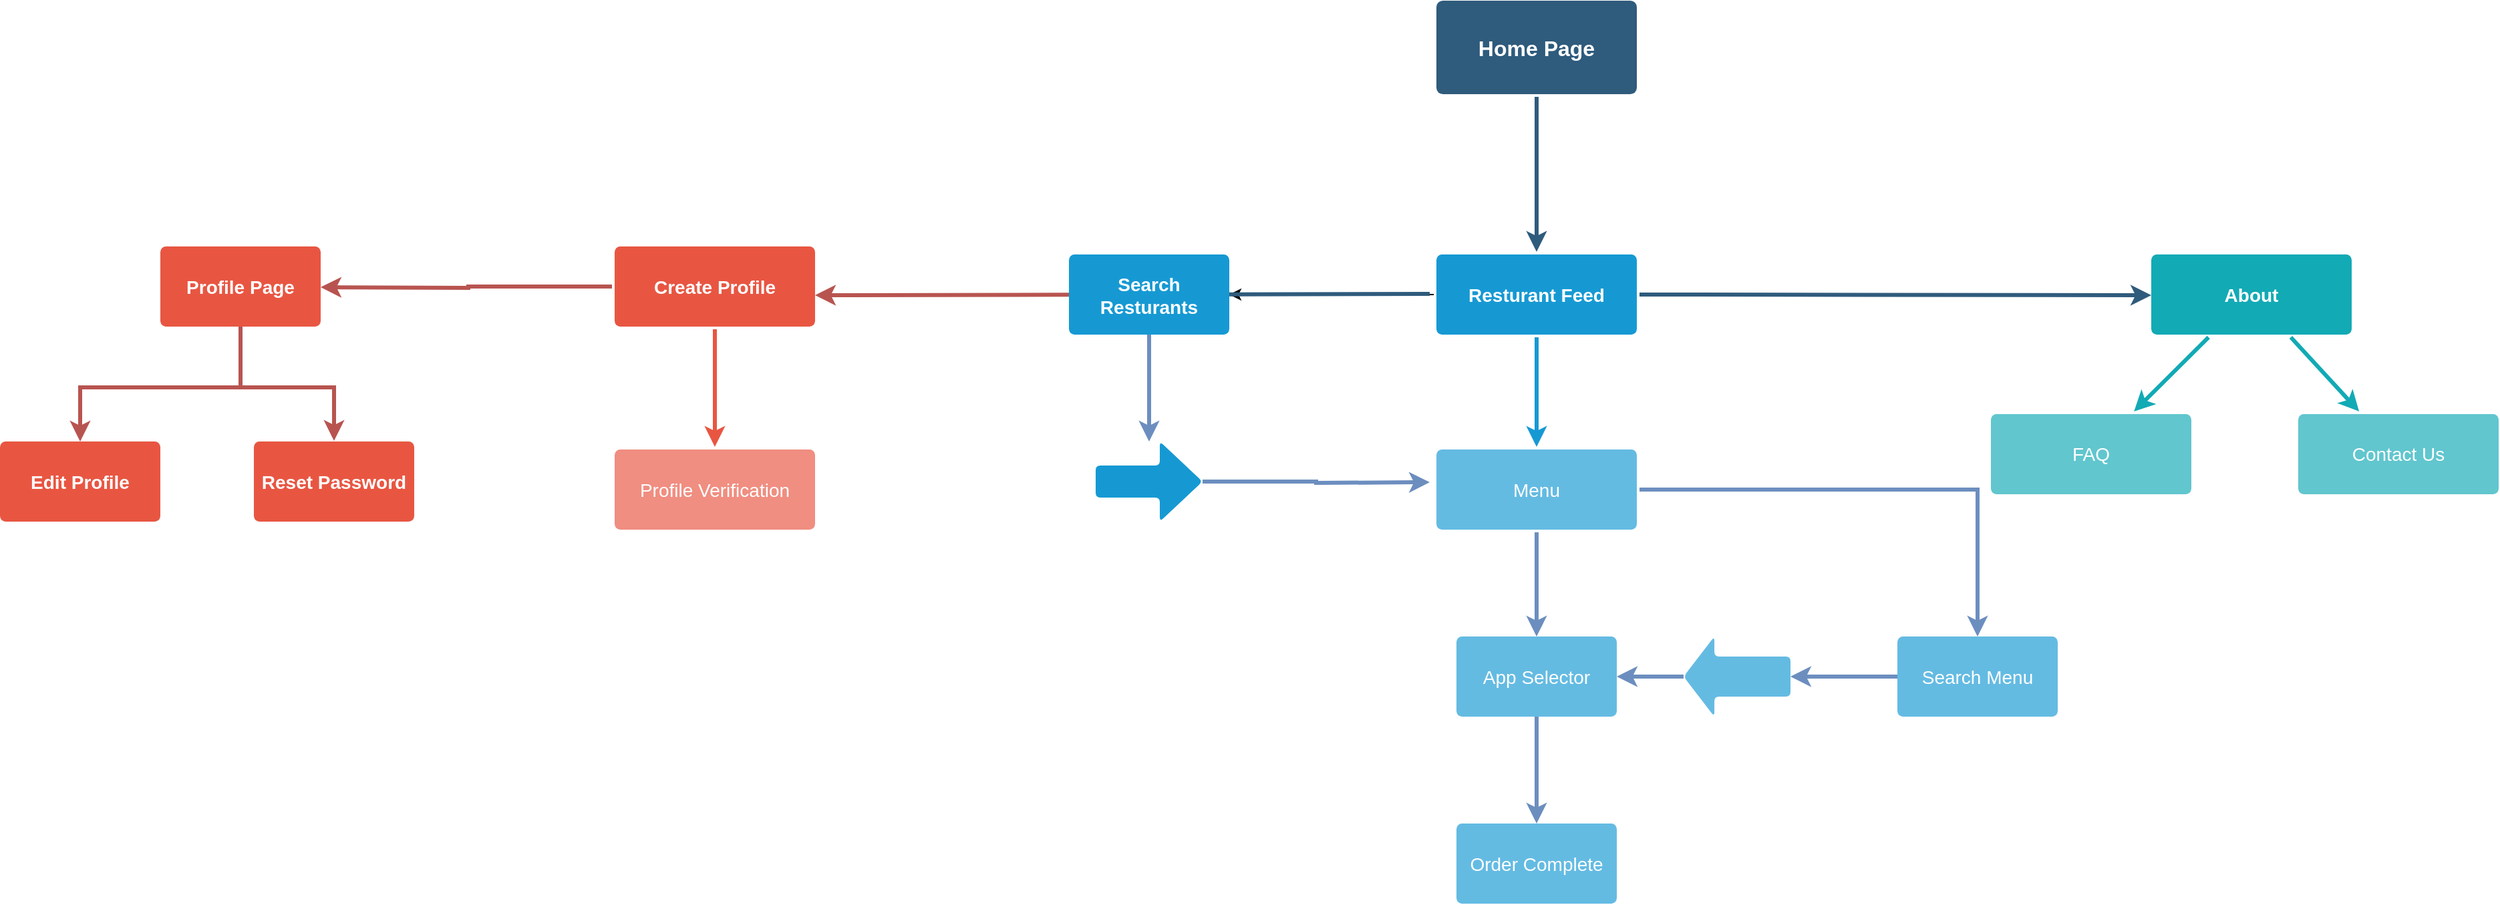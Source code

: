 <mxfile version="15.5.4" type="device"><diagram id="6a731a19-8d31-9384-78a2-239565b7b9f0" name="Page-1"><mxGraphModel dx="3592" dy="1551" grid="1" gridSize="10" guides="1" tooltips="1" connect="1" arrows="1" fold="1" page="1" pageScale="1" pageWidth="1169" pageHeight="827" background="none" math="0" shadow="0"><root><mxCell id="0"/><mxCell id="1" parent="0"/><mxCell id="1746" value="" style="edgeStyle=none;rounded=0;jumpStyle=none;html=1;shadow=0;labelBackgroundColor=none;startArrow=none;startFill=0;endArrow=classic;endFill=1;jettySize=auto;orthogonalLoop=1;strokeColor=#2F5B7C;strokeWidth=3;fontFamily=Helvetica;fontSize=16;fontColor=#23445D;spacing=5;exitX=1;exitY=0.5;exitDx=0;exitDy=0;" parent="1" source="1760" edge="1"><mxGeometry relative="1" as="geometry"><mxPoint x="1030" y="601" as="targetPoint"/></mxGeometry></mxCell><mxCell id="1747" value="" style="edgeStyle=none;rounded=0;jumpStyle=none;html=1;shadow=0;labelBackgroundColor=none;startArrow=none;startFill=0;endArrow=classic;endFill=1;jettySize=auto;orthogonalLoop=1;strokeColor=#2F5B7C;strokeWidth=3;fontFamily=Helvetica;fontSize=16;fontColor=#23445D;spacing=5;" parent="1" source="1749" target="1760" edge="1"><mxGeometry relative="1" as="geometry"/></mxCell><mxCell id="1748" value="" style="edgeStyle=none;rounded=0;jumpStyle=none;html=1;shadow=0;labelBackgroundColor=none;startArrow=none;startFill=0;endArrow=classic;endFill=1;jettySize=auto;orthogonalLoop=1;strokeColor=#b85450;strokeWidth=3;fontFamily=Helvetica;fontSize=16;fontColor=#23445D;spacing=5;fillColor=#f8cecc;" parent="1" source="A7OyCN6Qo_2_A8gW8hwn-1793" edge="1"><mxGeometry relative="1" as="geometry"><mxPoint x="490" y="600" as="sourcePoint"/><mxPoint x="30" y="601" as="targetPoint"/></mxGeometry></mxCell><mxCell id="1749" value="Home Page" style="rounded=1;whiteSpace=wrap;html=1;shadow=0;labelBackgroundColor=none;strokeColor=none;strokeWidth=3;fillColor=#2F5B7C;fontFamily=Helvetica;fontSize=16;fontColor=#FFFFFF;align=center;fontStyle=1;spacing=5;arcSize=7;perimeterSpacing=2;" parent="1" vertex="1"><mxGeometry x="495" y="380.5" width="150" height="70" as="geometry"/></mxCell><mxCell id="1750" value="" style="edgeStyle=none;rounded=1;jumpStyle=none;html=1;shadow=0;labelBackgroundColor=none;startArrow=none;startFill=0;jettySize=auto;orthogonalLoop=1;strokeColor=#E85642;strokeWidth=3;fontFamily=Helvetica;fontSize=14;fontColor=#FFFFFF;spacing=5;fontStyle=1;fillColor=#b0e3e6;" parent="1" source="1753" target="1756" edge="1"><mxGeometry relative="1" as="geometry"/></mxCell><mxCell id="A7OyCN6Qo_2_A8gW8hwn-1788" value="" style="edgeStyle=orthogonalEdgeStyle;rounded=0;orthogonalLoop=1;jettySize=auto;html=1;strokeWidth=3;fillColor=#f8cecc;strokeColor=#b85450;" edge="1" parent="1" source="1753"><mxGeometry relative="1" as="geometry"><mxPoint x="-340" y="595" as="targetPoint"/></mxGeometry></mxCell><mxCell id="1753" value="Create Profile" style="rounded=1;whiteSpace=wrap;html=1;shadow=0;labelBackgroundColor=none;strokeColor=none;strokeWidth=3;fillColor=#e85642;fontFamily=Helvetica;fontSize=14;fontColor=#FFFFFF;align=center;spacing=5;fontStyle=1;arcSize=7;perimeterSpacing=2;" parent="1" vertex="1"><mxGeometry x="-120" y="564.5" width="150" height="60" as="geometry"/></mxCell><mxCell id="1756" value="Profile Verification" style="rounded=1;whiteSpace=wrap;html=1;shadow=0;labelBackgroundColor=none;strokeColor=none;strokeWidth=3;fillColor=#f08e81;fontFamily=Helvetica;fontSize=14;fontColor=#FFFFFF;align=center;spacing=5;fontStyle=0;arcSize=7;perimeterSpacing=2;" parent="1" vertex="1"><mxGeometry x="-120" y="716.5" width="150" height="60" as="geometry"/></mxCell><mxCell id="1758" value="" style="edgeStyle=none;rounded=0;jumpStyle=none;html=1;shadow=0;labelBackgroundColor=none;startArrow=none;startFill=0;endArrow=classic;endFill=1;jettySize=auto;orthogonalLoop=1;strokeColor=#1699D3;strokeWidth=3;fontFamily=Helvetica;fontSize=14;fontColor=#FFFFFF;spacing=5;" parent="1" source="1760" target="1762" edge="1"><mxGeometry relative="1" as="geometry"/></mxCell><mxCell id="A7OyCN6Qo_2_A8gW8hwn-1794" value="" style="edgeStyle=orthogonalEdgeStyle;rounded=0;orthogonalLoop=1;jettySize=auto;html=1;" edge="1" parent="1" source="1760" target="A7OyCN6Qo_2_A8gW8hwn-1793"><mxGeometry relative="1" as="geometry"/></mxCell><mxCell id="1760" value="Resturant Feed" style="rounded=1;whiteSpace=wrap;html=1;shadow=0;labelBackgroundColor=none;strokeColor=none;strokeWidth=3;fillColor=#1699d3;fontFamily=Helvetica;fontSize=14;fontColor=#FFFFFF;align=center;spacing=5;fontStyle=1;arcSize=7;perimeterSpacing=2;" parent="1" vertex="1"><mxGeometry x="495" y="570.5" width="150" height="60" as="geometry"/></mxCell><mxCell id="A7OyCN6Qo_2_A8gW8hwn-1786" value="" style="edgeStyle=orthogonalEdgeStyle;rounded=0;orthogonalLoop=1;jettySize=auto;html=1;strokeWidth=3;fillColor=#dae8fc;strokeColor=#6c8ebf;" edge="1" parent="1" source="1762" target="A7OyCN6Qo_2_A8gW8hwn-1785"><mxGeometry relative="1" as="geometry"/></mxCell><mxCell id="A7OyCN6Qo_2_A8gW8hwn-1801" value="" style="edgeStyle=orthogonalEdgeStyle;rounded=0;orthogonalLoop=1;jettySize=auto;html=1;strokeWidth=3;fillColor=#dae8fc;strokeColor=#6c8ebf;" edge="1" parent="1" source="1762" target="A7OyCN6Qo_2_A8gW8hwn-1800"><mxGeometry relative="1" as="geometry"/></mxCell><mxCell id="1762" value="Menu" style="rounded=1;whiteSpace=wrap;html=1;shadow=0;labelBackgroundColor=none;strokeColor=none;strokeWidth=3;fillColor=#64bbe2;fontFamily=Helvetica;fontSize=14;fontColor=#FFFFFF;align=center;spacing=5;arcSize=7;perimeterSpacing=2;" parent="1" vertex="1"><mxGeometry x="495" y="716.5" width="150" height="60" as="geometry"/></mxCell><mxCell id="1771" value="About" style="rounded=1;whiteSpace=wrap;html=1;shadow=0;labelBackgroundColor=none;strokeColor=none;strokeWidth=3;fillColor=#12aab5;fontFamily=Helvetica;fontSize=14;fontColor=#FFFFFF;align=center;spacing=5;fontStyle=1;arcSize=7;perimeterSpacing=2;" parent="1" vertex="1"><mxGeometry x="1030" y="570.5" width="150" height="60" as="geometry"/></mxCell><mxCell id="1772" value="FAQ" style="rounded=1;whiteSpace=wrap;html=1;shadow=0;labelBackgroundColor=none;strokeColor=none;strokeWidth=3;fillColor=#61c6ce;fontFamily=Helvetica;fontSize=14;fontColor=#FFFFFF;align=center;spacing=5;fontStyle=0;arcSize=7;perimeterSpacing=2;" parent="1" vertex="1"><mxGeometry x="910" y="690" width="150" height="60" as="geometry"/></mxCell><mxCell id="1773" value="" style="edgeStyle=none;rounded=1;jumpStyle=none;html=1;shadow=0;labelBackgroundColor=none;startArrow=none;startFill=0;jettySize=auto;orthogonalLoop=1;strokeColor=#12AAB5;strokeWidth=3;fontFamily=Helvetica;fontSize=14;fontColor=#FFFFFF;spacing=5;fontStyle=1;fillColor=#b0e3e6;" parent="1" source="1771" target="1772" edge="1"><mxGeometry relative="1" as="geometry"/></mxCell><mxCell id="1774" value="Contact Us" style="rounded=1;whiteSpace=wrap;html=1;shadow=0;labelBackgroundColor=none;strokeColor=none;strokeWidth=3;fillColor=#61c6ce;fontFamily=Helvetica;fontSize=14;fontColor=#FFFFFF;align=center;spacing=5;fontStyle=0;arcSize=7;perimeterSpacing=2;" parent="1" vertex="1"><mxGeometry x="1140" y="690" width="150" height="60" as="geometry"/></mxCell><mxCell id="1775" value="" style="edgeStyle=none;rounded=1;jumpStyle=none;html=1;shadow=0;labelBackgroundColor=none;startArrow=none;startFill=0;jettySize=auto;orthogonalLoop=1;strokeColor=#12AAB5;strokeWidth=3;fontFamily=Helvetica;fontSize=14;fontColor=#FFFFFF;spacing=5;fontStyle=1;fillColor=#b0e3e6;" parent="1" source="1771" target="1774" edge="1"><mxGeometry relative="1" as="geometry"/></mxCell><mxCell id="A7OyCN6Qo_2_A8gW8hwn-1797" value="" style="edgeStyle=orthogonalEdgeStyle;rounded=0;orthogonalLoop=1;jettySize=auto;html=1;strokeWidth=3;fillColor=#dae8fc;strokeColor=#6c8ebf;" edge="1" parent="1" source="A7OyCN6Qo_2_A8gW8hwn-1785" target="A7OyCN6Qo_2_A8gW8hwn-1796"><mxGeometry relative="1" as="geometry"/></mxCell><mxCell id="A7OyCN6Qo_2_A8gW8hwn-1785" value="App Selector" style="whiteSpace=wrap;html=1;rounded=1;shadow=0;fontSize=14;fontColor=#FFFFFF;strokeColor=none;strokeWidth=3;fillColor=#64bbe2;spacing=5;arcSize=7;" vertex="1" parent="1"><mxGeometry x="510" y="856.5" width="120" height="60" as="geometry"/></mxCell><mxCell id="A7OyCN6Qo_2_A8gW8hwn-1792" value="" style="edgeStyle=orthogonalEdgeStyle;rounded=0;orthogonalLoop=1;jettySize=auto;html=1;strokeWidth=3;fillColor=#f8cecc;strokeColor=#b85450;" edge="1" parent="1" source="A7OyCN6Qo_2_A8gW8hwn-1787" target="A7OyCN6Qo_2_A8gW8hwn-1791"><mxGeometry relative="1" as="geometry"><Array as="points"><mxPoint x="-400" y="670"/><mxPoint x="-520" y="670"/></Array></mxGeometry></mxCell><mxCell id="A7OyCN6Qo_2_A8gW8hwn-1787" value="Profile Page" style="whiteSpace=wrap;html=1;rounded=1;shadow=0;fontSize=14;fontColor=#FFFFFF;fontStyle=1;strokeColor=none;strokeWidth=3;fillColor=#e85642;spacing=5;arcSize=7;" vertex="1" parent="1"><mxGeometry x="-460" y="564.5" width="120" height="60" as="geometry"/></mxCell><mxCell id="A7OyCN6Qo_2_A8gW8hwn-1818" value="" style="edgeStyle=orthogonalEdgeStyle;rounded=0;orthogonalLoop=1;jettySize=auto;html=1;endArrow=classic;endFill=1;strokeWidth=3;fillColor=#f8cecc;strokeColor=#b85450;" edge="1" parent="1"><mxGeometry relative="1" as="geometry"><mxPoint x="-400" y="660" as="sourcePoint"/><mxPoint x="-330" y="710" as="targetPoint"/><Array as="points"><mxPoint x="-400" y="670"/><mxPoint x="-330" y="670"/></Array></mxGeometry></mxCell><mxCell id="A7OyCN6Qo_2_A8gW8hwn-1789" value="Reset Password" style="whiteSpace=wrap;html=1;rounded=1;shadow=0;fontSize=14;fontColor=#FFFFFF;fontStyle=1;strokeColor=none;strokeWidth=3;fillColor=#e85642;spacing=5;arcSize=7;" vertex="1" parent="1"><mxGeometry x="-390" y="710.5" width="120" height="60" as="geometry"/></mxCell><mxCell id="A7OyCN6Qo_2_A8gW8hwn-1791" value="Edit Profile" style="whiteSpace=wrap;html=1;rounded=1;shadow=0;fontSize=14;fontColor=#FFFFFF;fontStyle=1;strokeColor=none;strokeWidth=3;fillColor=#e85642;spacing=5;arcSize=7;" vertex="1" parent="1"><mxGeometry x="-580" y="710.5" width="120" height="60" as="geometry"/></mxCell><mxCell id="A7OyCN6Qo_2_A8gW8hwn-1795" value="" style="edgeStyle=none;rounded=0;jumpStyle=none;html=1;shadow=0;labelBackgroundColor=none;startArrow=none;startFill=0;endArrow=none;endFill=1;jettySize=auto;orthogonalLoop=1;strokeColor=#2F5B7C;strokeWidth=3;fontFamily=Helvetica;fontSize=16;fontColor=#23445D;spacing=5;" edge="1" parent="1" source="A7OyCN6Qo_2_A8gW8hwn-1793"><mxGeometry relative="1" as="geometry"><mxPoint x="490" y="600" as="sourcePoint"/><mxPoint x="260" y="600" as="targetPoint"/></mxGeometry></mxCell><mxCell id="A7OyCN6Qo_2_A8gW8hwn-1796" value="Order Complete" style="whiteSpace=wrap;html=1;rounded=1;shadow=0;fontSize=14;fontColor=#FFFFFF;strokeColor=none;strokeWidth=3;fillColor=#64bbe2;spacing=5;arcSize=7;" vertex="1" parent="1"><mxGeometry x="510" y="996.5" width="120" height="60" as="geometry"/></mxCell><mxCell id="A7OyCN6Qo_2_A8gW8hwn-1803" value="" style="edgeStyle=orthogonalEdgeStyle;rounded=0;orthogonalLoop=1;jettySize=auto;html=1;entryX=1;entryY=0.5;entryDx=0;entryDy=0;strokeWidth=3;fillColor=#dae8fc;strokeColor=#6c8ebf;startArrow=none;" edge="1" parent="1" source="A7OyCN6Qo_2_A8gW8hwn-1819" target="A7OyCN6Qo_2_A8gW8hwn-1785"><mxGeometry relative="1" as="geometry"><mxPoint x="650" y="887" as="targetPoint"/></mxGeometry></mxCell><mxCell id="A7OyCN6Qo_2_A8gW8hwn-1820" value="" style="edgeStyle=orthogonalEdgeStyle;rounded=0;orthogonalLoop=1;jettySize=auto;html=1;endArrow=classic;endFill=1;strokeWidth=3;fillColor=#dae8fc;strokeColor=#6c8ebf;" edge="1" parent="1" source="A7OyCN6Qo_2_A8gW8hwn-1800" target="A7OyCN6Qo_2_A8gW8hwn-1819"><mxGeometry relative="1" as="geometry"/></mxCell><mxCell id="A7OyCN6Qo_2_A8gW8hwn-1800" value="Search Menu" style="whiteSpace=wrap;html=1;rounded=1;shadow=0;fontSize=14;fontColor=#FFFFFF;strokeColor=none;strokeWidth=3;fillColor=#64bbe2;spacing=5;arcSize=7;" vertex="1" parent="1"><mxGeometry x="840" y="856.5" width="120" height="60" as="geometry"/></mxCell><mxCell id="A7OyCN6Qo_2_A8gW8hwn-1812" value="" style="edgeStyle=orthogonalEdgeStyle;rounded=0;orthogonalLoop=1;jettySize=auto;html=1;strokeWidth=3;fillColor=#dae8fc;strokeColor=#6c8ebf;" edge="1" parent="1" source="A7OyCN6Qo_2_A8gW8hwn-1793" target="A7OyCN6Qo_2_A8gW8hwn-1811"><mxGeometry relative="1" as="geometry"/></mxCell><mxCell id="A7OyCN6Qo_2_A8gW8hwn-1793" value="Search Resturants" style="whiteSpace=wrap;html=1;rounded=1;shadow=0;fontSize=14;fontColor=#FFFFFF;fontStyle=1;strokeColor=none;strokeWidth=3;fillColor=#1699d3;spacing=5;arcSize=7;" vertex="1" parent="1"><mxGeometry x="220" y="570.5" width="120" height="60" as="geometry"/></mxCell><mxCell id="A7OyCN6Qo_2_A8gW8hwn-1807" value="" style="edgeStyle=none;rounded=0;jumpStyle=none;html=1;shadow=0;labelBackgroundColor=none;startArrow=none;startFill=0;endArrow=none;endFill=1;jettySize=auto;orthogonalLoop=1;strokeColor=#2F5B7C;strokeWidth=3;fontFamily=Helvetica;fontSize=16;fontColor=#23445D;spacing=5;" edge="1" parent="1" target="A7OyCN6Qo_2_A8gW8hwn-1793"><mxGeometry relative="1" as="geometry"><mxPoint x="490" y="600" as="sourcePoint"/><mxPoint x="260" y="600" as="targetPoint"/></mxGeometry></mxCell><mxCell id="A7OyCN6Qo_2_A8gW8hwn-1816" value="" style="edgeStyle=orthogonalEdgeStyle;rounded=0;orthogonalLoop=1;jettySize=auto;html=1;strokeWidth=3;fillColor=#dae8fc;strokeColor=#6c8ebf;" edge="1" parent="1" source="A7OyCN6Qo_2_A8gW8hwn-1811"><mxGeometry relative="1" as="geometry"><mxPoint x="490" y="741" as="targetPoint"/></mxGeometry></mxCell><mxCell id="A7OyCN6Qo_2_A8gW8hwn-1811" value="" style="shape=singleArrow;whiteSpace=wrap;html=1;arrowWidth=0.4;arrowSize=0.4;rounded=1;shadow=0;fontSize=14;fontColor=#FFFFFF;fontStyle=1;strokeColor=none;strokeWidth=3;fillColor=#1699d3;spacing=5;arcSize=7;" vertex="1" parent="1"><mxGeometry x="240" y="710.5" width="80" height="60" as="geometry"/></mxCell><mxCell id="A7OyCN6Qo_2_A8gW8hwn-1819" value="" style="shape=singleArrow;whiteSpace=wrap;html=1;arrowWidth=0.5;arrowSize=0.288;rounded=1;shadow=0;fontSize=14;fontColor=#FFFFFF;strokeColor=none;strokeWidth=3;fillColor=#64bbe2;spacing=5;arcSize=7;direction=west;" vertex="1" parent="1"><mxGeometry x="680" y="856.5" width="80" height="60" as="geometry"/></mxCell></root></mxGraphModel></diagram></mxfile>